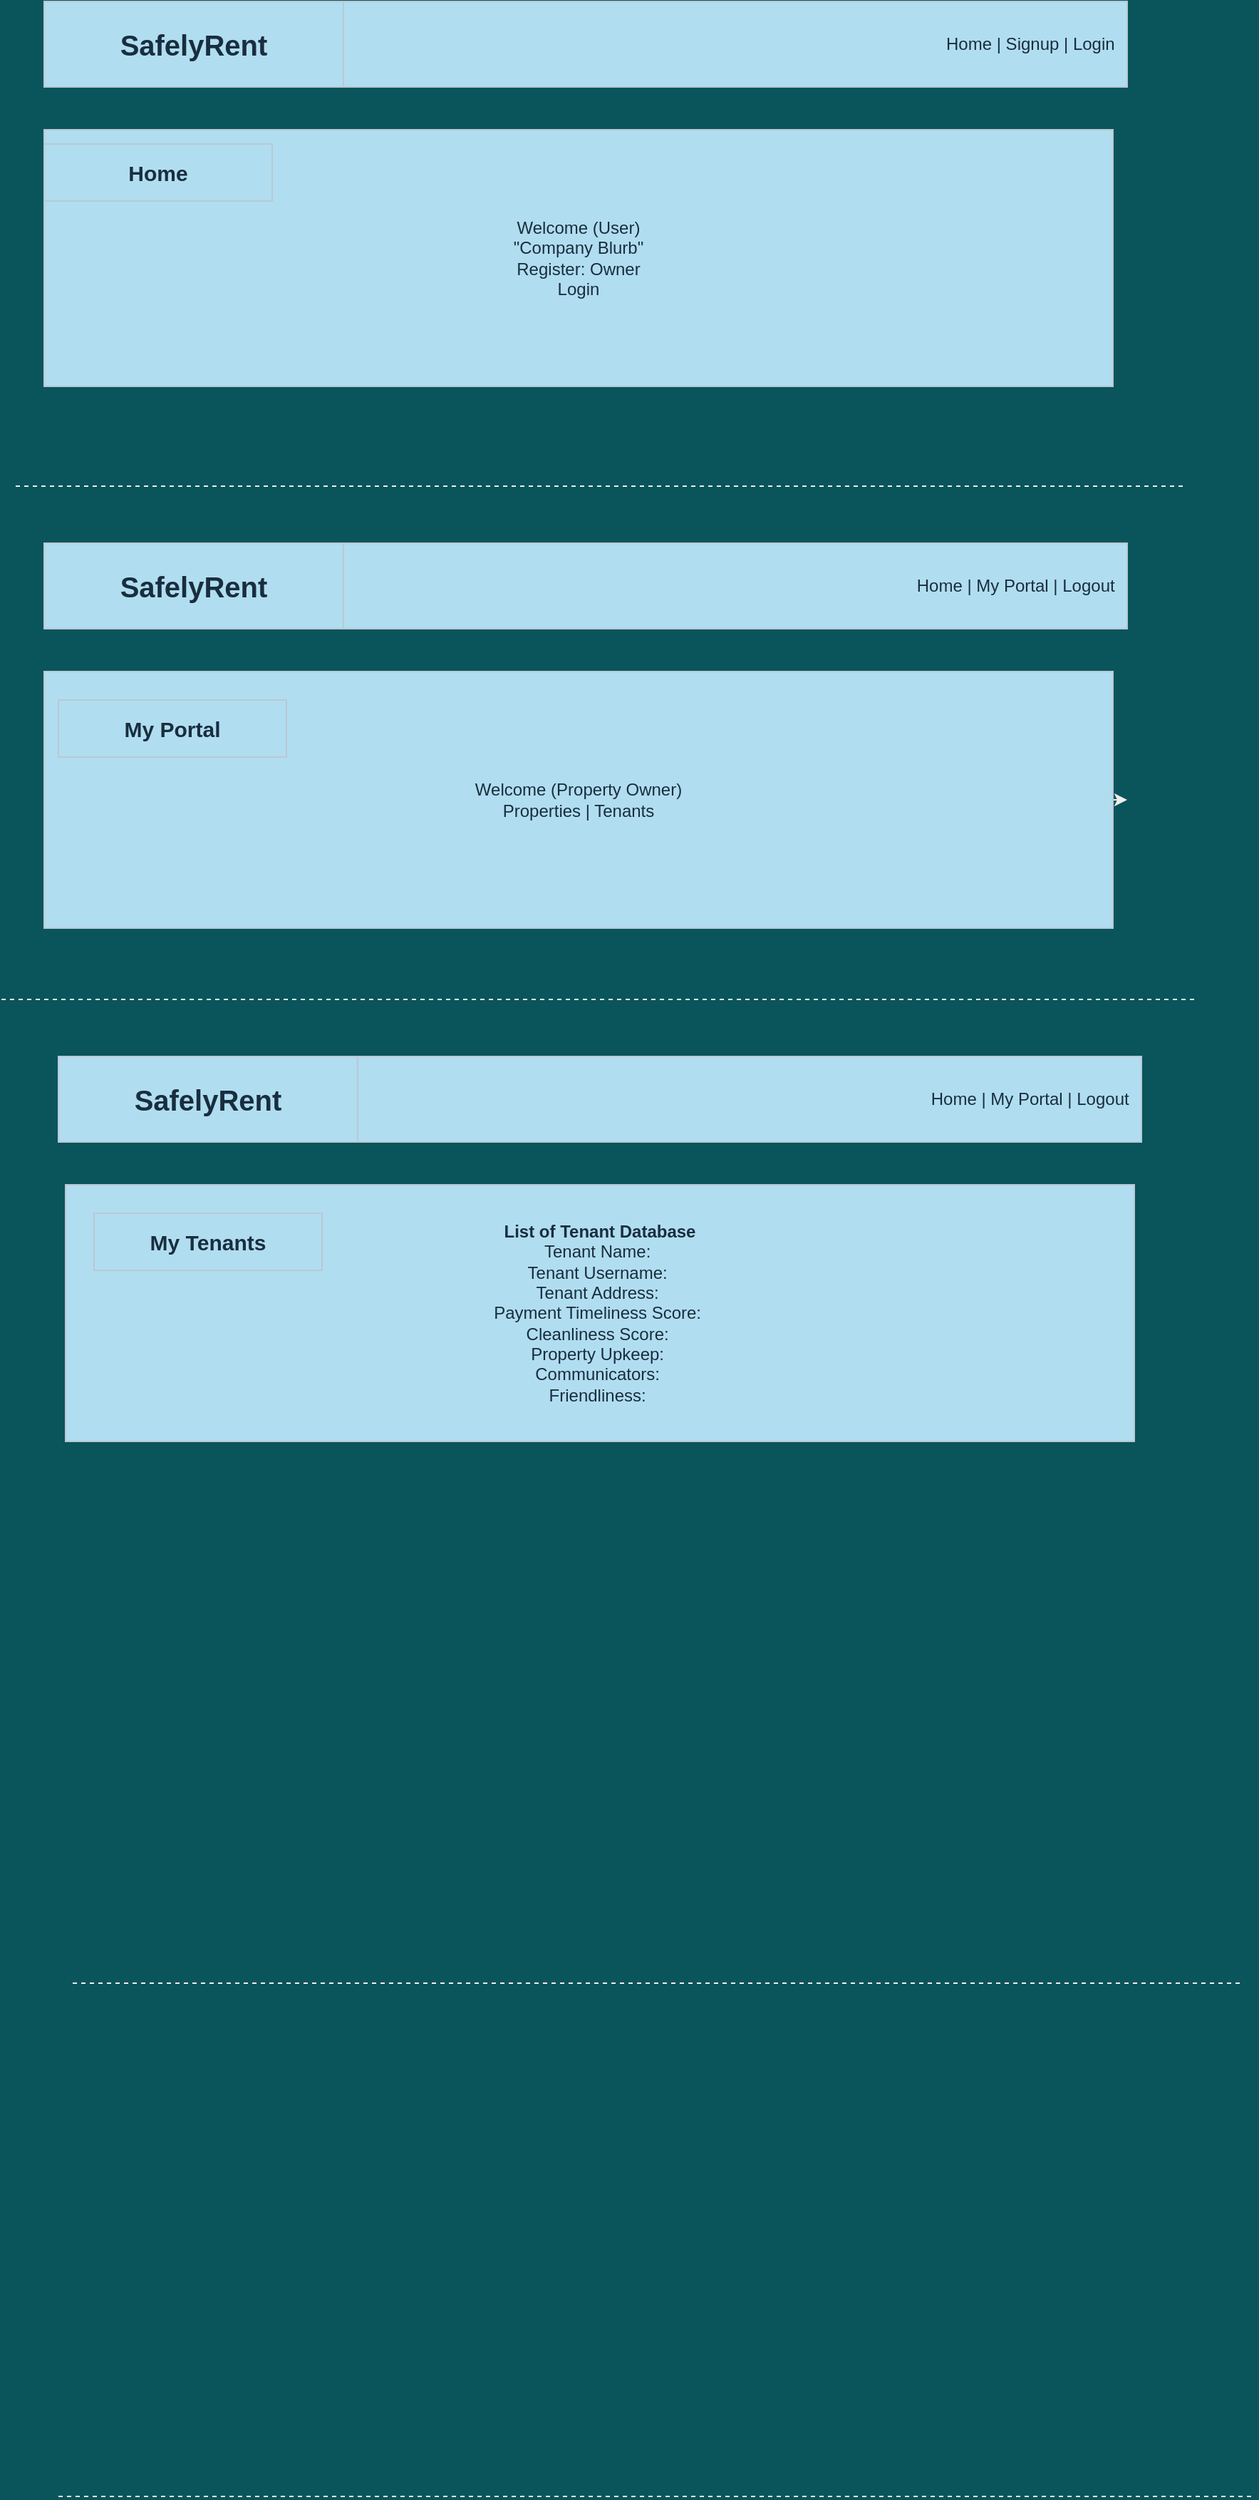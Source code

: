 <mxfile version="14.0.4" type="github">
  <diagram id="puR8bFH_dAUYSolfHmQK" name="Page-1">
    <mxGraphModel dx="1038" dy="575" grid="1" gridSize="10" guides="1" tooltips="1" connect="1" arrows="1" fold="1" page="1" pageScale="1" pageWidth="850" pageHeight="1100" background="#09555B" math="0" shadow="0">
      <root>
        <mxCell id="0" />
        <mxCell id="1" parent="0" />
        <mxCell id="63Jptf02z77UDxQiLoMV-1" value="Home | Signup | Login&amp;nbsp;&amp;nbsp;" style="whiteSpace=wrap;html=1;align=right;fillColor=#B1DDF0;strokeColor=#BAC8D3;fontColor=#182E3E;" vertex="1" parent="1">
          <mxGeometry x="40" y="10" width="760" height="60" as="geometry" />
        </mxCell>
        <mxCell id="63Jptf02z77UDxQiLoMV-2" value="Welcome (User)&lt;br&gt;&quot;Company Blurb&quot;&lt;br&gt;Register: Owner&lt;br&gt;Login" style="whiteSpace=wrap;html=1;fillColor=#B1DDF0;strokeColor=#BAC8D3;fontColor=#182E3E;" vertex="1" parent="1">
          <mxGeometry x="40" y="100" width="750" height="180" as="geometry" />
        </mxCell>
        <mxCell id="63Jptf02z77UDxQiLoMV-3" value="SafelyRent" style="whiteSpace=wrap;html=1;fillColor=#B1DDF0;strokeColor=#BAC8D3;fontStyle=1;fontSize=20;fontColor=#182E3E;" vertex="1" parent="1">
          <mxGeometry x="40" y="10" width="210" height="60" as="geometry" />
        </mxCell>
        <mxCell id="63Jptf02z77UDxQiLoMV-4" value="Home | My Portal | Logout&amp;nbsp;&amp;nbsp;" style="whiteSpace=wrap;html=1;align=right;fillColor=#B1DDF0;strokeColor=#BAC8D3;fontColor=#182E3E;" vertex="1" parent="1">
          <mxGeometry x="40" y="390" width="760" height="60" as="geometry" />
        </mxCell>
        <mxCell id="63Jptf02z77UDxQiLoMV-5" value="" style="endArrow=none;dashed=1;html=1;strokeColor=#EEEEEE;fontColor=#FFFFFF;" edge="1" parent="1">
          <mxGeometry width="50" height="50" relative="1" as="geometry">
            <mxPoint x="20" y="350" as="sourcePoint" />
            <mxPoint x="840" y="350" as="targetPoint" />
          </mxGeometry>
        </mxCell>
        <mxCell id="63Jptf02z77UDxQiLoMV-6" value="SafelyRent" style="whiteSpace=wrap;html=1;fillColor=#B1DDF0;strokeColor=#BAC8D3;fontStyle=1;fontSize=20;fontColor=#182E3E;" vertex="1" parent="1">
          <mxGeometry x="40" y="390" width="210" height="60" as="geometry" />
        </mxCell>
        <mxCell id="63Jptf02z77UDxQiLoMV-15" style="edgeStyle=orthogonalEdgeStyle;curved=0;rounded=1;sketch=0;orthogonalLoop=1;jettySize=auto;html=1;exitX=1;exitY=0.5;exitDx=0;exitDy=0;strokeColor=#EEEEEE;fontSize=15;fontColor=#FFFFFF;" edge="1" parent="1" source="63Jptf02z77UDxQiLoMV-7">
          <mxGeometry relative="1" as="geometry">
            <mxPoint x="800" y="570" as="targetPoint" />
          </mxGeometry>
        </mxCell>
        <mxCell id="63Jptf02z77UDxQiLoMV-7" value="Welcome (Property Owner)&lt;br&gt;Properties | Tenants" style="whiteSpace=wrap;html=1;fillColor=#B1DDF0;strokeColor=#BAC8D3;fontColor=#182E3E;" vertex="1" parent="1">
          <mxGeometry x="40" y="480" width="750" height="180" as="geometry" />
        </mxCell>
        <mxCell id="63Jptf02z77UDxQiLoMV-8" value="My Portal" style="whiteSpace=wrap;html=1;sketch=0;strokeColor=#BAC8D3;fillColor=#B1DDF0;fontColor=#182E3E;fontStyle=1;fontSize=15;" vertex="1" parent="1">
          <mxGeometry x="50" y="500" width="160" height="40" as="geometry" />
        </mxCell>
        <mxCell id="63Jptf02z77UDxQiLoMV-9" value="&lt;b&gt;List of Tenant Database&lt;/b&gt;&lt;br&gt;Tenant Name:&amp;nbsp;&lt;br&gt;Tenant Username:&amp;nbsp;&lt;br&gt;Tenant Address:&amp;nbsp;&lt;br&gt;&lt;div&gt;Payment Timeliness Score:&amp;nbsp;&lt;/div&gt;&lt;div&gt;Cleanliness Score:&amp;nbsp;&lt;/div&gt;&lt;div&gt;Property Upkeep:&amp;nbsp;&lt;/div&gt;&lt;div&gt;Communicators:&amp;nbsp;&lt;/div&gt;&lt;div&gt;Friendliness:&amp;nbsp;&lt;/div&gt;" style="whiteSpace=wrap;html=1;fillColor=#B1DDF0;strokeColor=#BAC8D3;fontColor=#182E3E;" vertex="1" parent="1">
          <mxGeometry x="55" y="840" width="750" height="180" as="geometry" />
        </mxCell>
        <mxCell id="63Jptf02z77UDxQiLoMV-11" value="" style="endArrow=none;dashed=1;html=1;strokeColor=#EEEEEE;fontSize=15;fontColor=#FFFFFF;" edge="1" parent="1">
          <mxGeometry width="50" height="50" relative="1" as="geometry">
            <mxPoint x="10" y="710" as="sourcePoint" />
            <mxPoint x="850" y="710" as="targetPoint" />
          </mxGeometry>
        </mxCell>
        <mxCell id="63Jptf02z77UDxQiLoMV-12" value="Home | My Portal | Logout&amp;nbsp;&amp;nbsp;" style="whiteSpace=wrap;html=1;align=right;fillColor=#B1DDF0;strokeColor=#BAC8D3;fontColor=#182E3E;" vertex="1" parent="1">
          <mxGeometry x="50" y="750" width="760" height="60" as="geometry" />
        </mxCell>
        <mxCell id="63Jptf02z77UDxQiLoMV-13" value="SafelyRent" style="whiteSpace=wrap;html=1;fillColor=#B1DDF0;strokeColor=#BAC8D3;fontStyle=1;fontSize=20;fontColor=#182E3E;" vertex="1" parent="1">
          <mxGeometry x="50" y="750" width="210" height="60" as="geometry" />
        </mxCell>
        <mxCell id="63Jptf02z77UDxQiLoMV-14" value="My Tenants" style="whiteSpace=wrap;html=1;sketch=0;strokeColor=#BAC8D3;fillColor=#B1DDF0;fontColor=#182E3E;fontStyle=1;fontSize=15;" vertex="1" parent="1">
          <mxGeometry x="75" y="860" width="160" height="40" as="geometry" />
        </mxCell>
        <mxCell id="63Jptf02z77UDxQiLoMV-16" value="Home" style="whiteSpace=wrap;html=1;sketch=0;strokeColor=#BAC8D3;fillColor=#B1DDF0;fontColor=#182E3E;fontStyle=1;fontSize=15;" vertex="1" parent="1">
          <mxGeometry x="40" y="110" width="160" height="40" as="geometry" />
        </mxCell>
        <mxCell id="63Jptf02z77UDxQiLoMV-21" value="" style="endArrow=none;dashed=1;html=1;strokeColor=#EEEEEE;fontColor=#FFFFFF;" edge="1" parent="1">
          <mxGeometry width="50" height="50" relative="1" as="geometry">
            <mxPoint x="60" y="1400" as="sourcePoint" />
            <mxPoint x="880" y="1400" as="targetPoint" />
          </mxGeometry>
        </mxCell>
        <mxCell id="63Jptf02z77UDxQiLoMV-27" value="" style="endArrow=none;dashed=1;html=1;strokeColor=#EEEEEE;fontSize=15;fontColor=#FFFFFF;" edge="1" parent="1">
          <mxGeometry width="50" height="50" relative="1" as="geometry">
            <mxPoint x="50" y="1760" as="sourcePoint" />
            <mxPoint x="890" y="1760" as="targetPoint" />
          </mxGeometry>
        </mxCell>
      </root>
    </mxGraphModel>
  </diagram>
</mxfile>
